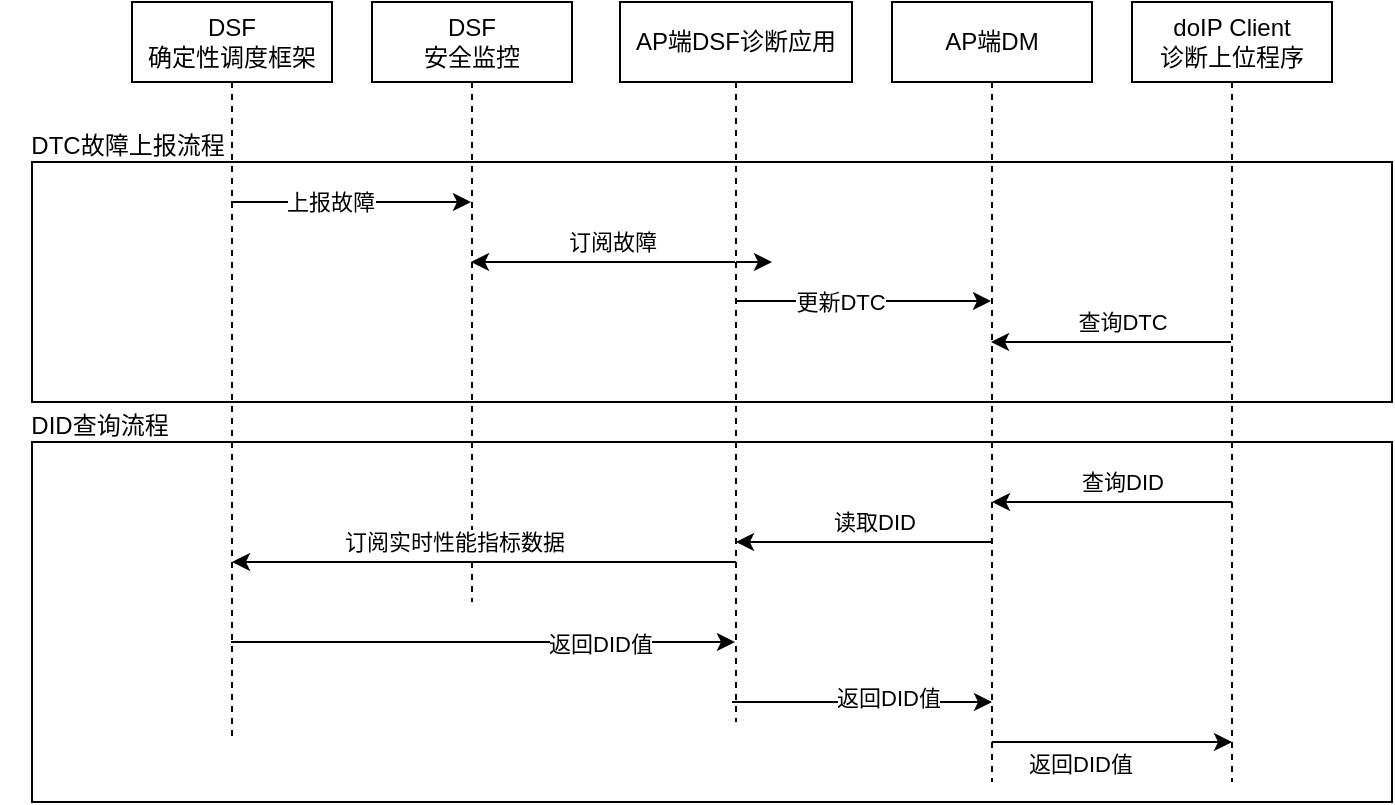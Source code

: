 <mxfile version="24.3.1" type="github">
  <diagram name="第 1 页" id="isr2lDTraLxDULHU4nca">
    <mxGraphModel dx="1002" dy="577" grid="1" gridSize="10" guides="1" tooltips="1" connect="1" arrows="1" fold="1" page="1" pageScale="1" pageWidth="827" pageHeight="1169" math="0" shadow="0">
      <root>
        <mxCell id="0" />
        <mxCell id="1" parent="0" />
        <mxCell id="JBAsln3w12oxfSZJZFha-36" value="" style="rounded=0;whiteSpace=wrap;html=1;" vertex="1" parent="1">
          <mxGeometry x="70" y="370" width="680" height="180" as="geometry" />
        </mxCell>
        <mxCell id="JBAsln3w12oxfSZJZFha-20" value="" style="rounded=0;whiteSpace=wrap;html=1;" vertex="1" parent="1">
          <mxGeometry x="70" y="230" width="680" height="120" as="geometry" />
        </mxCell>
        <mxCell id="JBAsln3w12oxfSZJZFha-1" value="DSF&lt;div&gt;确定性调度框架&lt;/div&gt;" style="shape=umlLifeline;perimeter=lifelinePerimeter;whiteSpace=wrap;html=1;container=1;dropTarget=0;collapsible=0;recursiveResize=0;outlineConnect=0;portConstraint=eastwest;newEdgeStyle={&quot;curved&quot;:0,&quot;rounded&quot;:0};size=40;" vertex="1" parent="1">
          <mxGeometry x="120" y="150" width="100" height="370" as="geometry" />
        </mxCell>
        <mxCell id="JBAsln3w12oxfSZJZFha-2" value="DSF&lt;div&gt;安全监控&lt;/div&gt;" style="shape=umlLifeline;perimeter=lifelinePerimeter;whiteSpace=wrap;html=1;container=1;dropTarget=0;collapsible=0;recursiveResize=0;outlineConnect=0;portConstraint=eastwest;newEdgeStyle={&quot;curved&quot;:0,&quot;rounded&quot;:0};" vertex="1" parent="1">
          <mxGeometry x="240" y="150" width="100" height="300" as="geometry" />
        </mxCell>
        <mxCell id="JBAsln3w12oxfSZJZFha-4" value="AP端DSF诊断应用" style="shape=umlLifeline;perimeter=lifelinePerimeter;whiteSpace=wrap;html=1;container=1;dropTarget=0;collapsible=0;recursiveResize=0;outlineConnect=0;portConstraint=eastwest;newEdgeStyle={&quot;curved&quot;:0,&quot;rounded&quot;:0};" vertex="1" parent="1">
          <mxGeometry x="364" y="150" width="116" height="360" as="geometry" />
        </mxCell>
        <mxCell id="JBAsln3w12oxfSZJZFha-5" value="AP端DM" style="shape=umlLifeline;perimeter=lifelinePerimeter;whiteSpace=wrap;html=1;container=1;dropTarget=0;collapsible=0;recursiveResize=0;outlineConnect=0;portConstraint=eastwest;newEdgeStyle={&quot;curved&quot;:0,&quot;rounded&quot;:0};" vertex="1" parent="1">
          <mxGeometry x="500" y="150" width="100" height="390" as="geometry" />
        </mxCell>
        <mxCell id="JBAsln3w12oxfSZJZFha-6" value="doIP&amp;nbsp;Client&lt;div&gt;诊断上位程序&lt;/div&gt;" style="shape=umlLifeline;perimeter=lifelinePerimeter;whiteSpace=wrap;html=1;container=1;dropTarget=0;collapsible=0;recursiveResize=0;outlineConnect=0;portConstraint=eastwest;newEdgeStyle={&quot;curved&quot;:0,&quot;rounded&quot;:0};" vertex="1" parent="1">
          <mxGeometry x="620" y="150" width="100" height="390" as="geometry" />
        </mxCell>
        <mxCell id="JBAsln3w12oxfSZJZFha-9" value="" style="endArrow=classic;html=1;rounded=0;" edge="1" parent="1">
          <mxGeometry width="50" height="50" relative="1" as="geometry">
            <mxPoint x="169.5" y="250" as="sourcePoint" />
            <mxPoint x="289.5" y="250" as="targetPoint" />
          </mxGeometry>
        </mxCell>
        <mxCell id="JBAsln3w12oxfSZJZFha-10" value="上报故障" style="edgeLabel;html=1;align=center;verticalAlign=middle;resizable=0;points=[];" vertex="1" connectable="0" parent="JBAsln3w12oxfSZJZFha-9">
          <mxGeometry x="-0.192" relative="1" as="geometry">
            <mxPoint x="1" as="offset" />
          </mxGeometry>
        </mxCell>
        <mxCell id="JBAsln3w12oxfSZJZFha-11" value="" style="endArrow=classic;html=1;rounded=0;" edge="1" parent="1">
          <mxGeometry width="50" height="50" relative="1" as="geometry">
            <mxPoint x="421.5" y="280" as="sourcePoint" />
            <mxPoint x="289.5" y="280" as="targetPoint" />
            <Array as="points" />
          </mxGeometry>
        </mxCell>
        <mxCell id="JBAsln3w12oxfSZJZFha-12" value="订阅故障" style="edgeLabel;html=1;align=center;verticalAlign=middle;resizable=0;points=[];" vertex="1" connectable="0" parent="JBAsln3w12oxfSZJZFha-11">
          <mxGeometry x="0.114" y="1" relative="1" as="geometry">
            <mxPoint x="12" y="-11" as="offset" />
          </mxGeometry>
        </mxCell>
        <mxCell id="JBAsln3w12oxfSZJZFha-13" value="" style="endArrow=classic;html=1;rounded=0;" edge="1" parent="1">
          <mxGeometry width="50" height="50" relative="1" as="geometry">
            <mxPoint x="421.5" y="299.5" as="sourcePoint" />
            <mxPoint x="549.5" y="299.5" as="targetPoint" />
          </mxGeometry>
        </mxCell>
        <mxCell id="JBAsln3w12oxfSZJZFha-14" value="更新DTC" style="edgeLabel;html=1;align=center;verticalAlign=middle;resizable=0;points=[];" vertex="1" connectable="0" parent="JBAsln3w12oxfSZJZFha-13">
          <mxGeometry x="-0.192" relative="1" as="geometry">
            <mxPoint x="1" as="offset" />
          </mxGeometry>
        </mxCell>
        <mxCell id="JBAsln3w12oxfSZJZFha-15" value="" style="endArrow=classic;html=1;rounded=0;" edge="1" parent="1">
          <mxGeometry width="50" height="50" relative="1" as="geometry">
            <mxPoint x="669.5" y="320" as="sourcePoint" />
            <mxPoint x="549.5" y="320" as="targetPoint" />
            <Array as="points" />
          </mxGeometry>
        </mxCell>
        <mxCell id="JBAsln3w12oxfSZJZFha-16" value="查询DTC" style="edgeLabel;html=1;align=center;verticalAlign=middle;resizable=0;points=[];" vertex="1" connectable="0" parent="JBAsln3w12oxfSZJZFha-15">
          <mxGeometry x="0.114" y="1" relative="1" as="geometry">
            <mxPoint x="12" y="-11" as="offset" />
          </mxGeometry>
        </mxCell>
        <mxCell id="JBAsln3w12oxfSZJZFha-21" value="DTC故障上报流程" style="text;html=1;align=center;verticalAlign=middle;whiteSpace=wrap;rounded=0;" vertex="1" parent="1">
          <mxGeometry x="68" y="207" width="100" height="30" as="geometry" />
        </mxCell>
        <mxCell id="JBAsln3w12oxfSZJZFha-22" value="" style="endArrow=classic;html=1;rounded=0;" edge="1" parent="1" target="JBAsln3w12oxfSZJZFha-1">
          <mxGeometry width="50" height="50" relative="1" as="geometry">
            <mxPoint x="422" y="430" as="sourcePoint" />
            <mxPoint x="290" y="430" as="targetPoint" />
            <Array as="points" />
          </mxGeometry>
        </mxCell>
        <mxCell id="JBAsln3w12oxfSZJZFha-23" value="订阅实时性能指标数据" style="edgeLabel;html=1;align=center;verticalAlign=middle;resizable=0;points=[];" vertex="1" connectable="0" parent="JBAsln3w12oxfSZJZFha-22">
          <mxGeometry x="0.114" y="1" relative="1" as="geometry">
            <mxPoint x="-1" y="-11" as="offset" />
          </mxGeometry>
        </mxCell>
        <mxCell id="JBAsln3w12oxfSZJZFha-25" value="" style="endArrow=classic;html=1;rounded=0;" edge="1" parent="1">
          <mxGeometry width="50" height="50" relative="1" as="geometry">
            <mxPoint x="670" y="400" as="sourcePoint" />
            <mxPoint x="550" y="400" as="targetPoint" />
            <Array as="points" />
          </mxGeometry>
        </mxCell>
        <mxCell id="JBAsln3w12oxfSZJZFha-26" value="查询DID" style="edgeLabel;html=1;align=center;verticalAlign=middle;resizable=0;points=[];" vertex="1" connectable="0" parent="JBAsln3w12oxfSZJZFha-25">
          <mxGeometry x="0.114" y="1" relative="1" as="geometry">
            <mxPoint x="12" y="-11" as="offset" />
          </mxGeometry>
        </mxCell>
        <mxCell id="JBAsln3w12oxfSZJZFha-27" value="" style="endArrow=classic;html=1;rounded=0;" edge="1" parent="1" target="JBAsln3w12oxfSZJZFha-4">
          <mxGeometry width="50" height="50" relative="1" as="geometry">
            <mxPoint x="550" y="420" as="sourcePoint" />
            <mxPoint x="430" y="420" as="targetPoint" />
            <Array as="points" />
          </mxGeometry>
        </mxCell>
        <mxCell id="JBAsln3w12oxfSZJZFha-28" value="读取DID" style="edgeLabel;html=1;align=center;verticalAlign=middle;resizable=0;points=[];" vertex="1" connectable="0" parent="JBAsln3w12oxfSZJZFha-27">
          <mxGeometry x="0.114" y="1" relative="1" as="geometry">
            <mxPoint x="12" y="-11" as="offset" />
          </mxGeometry>
        </mxCell>
        <mxCell id="JBAsln3w12oxfSZJZFha-29" value="" style="endArrow=classic;html=1;rounded=0;" edge="1" parent="1">
          <mxGeometry width="50" height="50" relative="1" as="geometry">
            <mxPoint x="169.5" y="470" as="sourcePoint" />
            <mxPoint x="421.5" y="470" as="targetPoint" />
          </mxGeometry>
        </mxCell>
        <mxCell id="JBAsln3w12oxfSZJZFha-30" value="返回DID值" style="edgeLabel;html=1;align=center;verticalAlign=middle;resizable=0;points=[];" vertex="1" connectable="0" parent="JBAsln3w12oxfSZJZFha-29">
          <mxGeometry x="0.464" y="-1" relative="1" as="geometry">
            <mxPoint as="offset" />
          </mxGeometry>
        </mxCell>
        <mxCell id="JBAsln3w12oxfSZJZFha-31" value="" style="endArrow=classic;html=1;rounded=0;" edge="1" parent="1">
          <mxGeometry width="50" height="50" relative="1" as="geometry">
            <mxPoint x="420" y="500" as="sourcePoint" />
            <mxPoint x="550" y="500" as="targetPoint" />
          </mxGeometry>
        </mxCell>
        <mxCell id="JBAsln3w12oxfSZJZFha-33" value="返回DID值" style="edgeLabel;html=1;align=center;verticalAlign=middle;resizable=0;points=[];" vertex="1" connectable="0" parent="JBAsln3w12oxfSZJZFha-31">
          <mxGeometry x="0.2" y="2" relative="1" as="geometry">
            <mxPoint as="offset" />
          </mxGeometry>
        </mxCell>
        <mxCell id="JBAsln3w12oxfSZJZFha-32" value="" style="endArrow=classic;html=1;rounded=0;" edge="1" parent="1" source="JBAsln3w12oxfSZJZFha-4">
          <mxGeometry width="50" height="50" relative="1" as="geometry">
            <mxPoint x="390" y="330" as="sourcePoint" />
            <mxPoint x="440" y="280" as="targetPoint" />
          </mxGeometry>
        </mxCell>
        <mxCell id="JBAsln3w12oxfSZJZFha-34" value="" style="endArrow=classic;html=1;rounded=0;" edge="1" parent="1" source="JBAsln3w12oxfSZJZFha-5">
          <mxGeometry width="50" height="50" relative="1" as="geometry">
            <mxPoint x="560" y="520" as="sourcePoint" />
            <mxPoint x="670" y="520" as="targetPoint" />
          </mxGeometry>
        </mxCell>
        <mxCell id="JBAsln3w12oxfSZJZFha-35" value="返回DID值" style="edgeLabel;html=1;align=center;verticalAlign=middle;resizable=0;points=[];" vertex="1" connectable="0" parent="JBAsln3w12oxfSZJZFha-34">
          <mxGeometry x="0.2" y="2" relative="1" as="geometry">
            <mxPoint x="-28" y="13" as="offset" />
          </mxGeometry>
        </mxCell>
        <mxCell id="JBAsln3w12oxfSZJZFha-37" value="DID查询流程" style="text;html=1;align=center;verticalAlign=middle;whiteSpace=wrap;rounded=0;" vertex="1" parent="1">
          <mxGeometry x="54" y="347" width="100" height="30" as="geometry" />
        </mxCell>
      </root>
    </mxGraphModel>
  </diagram>
</mxfile>
